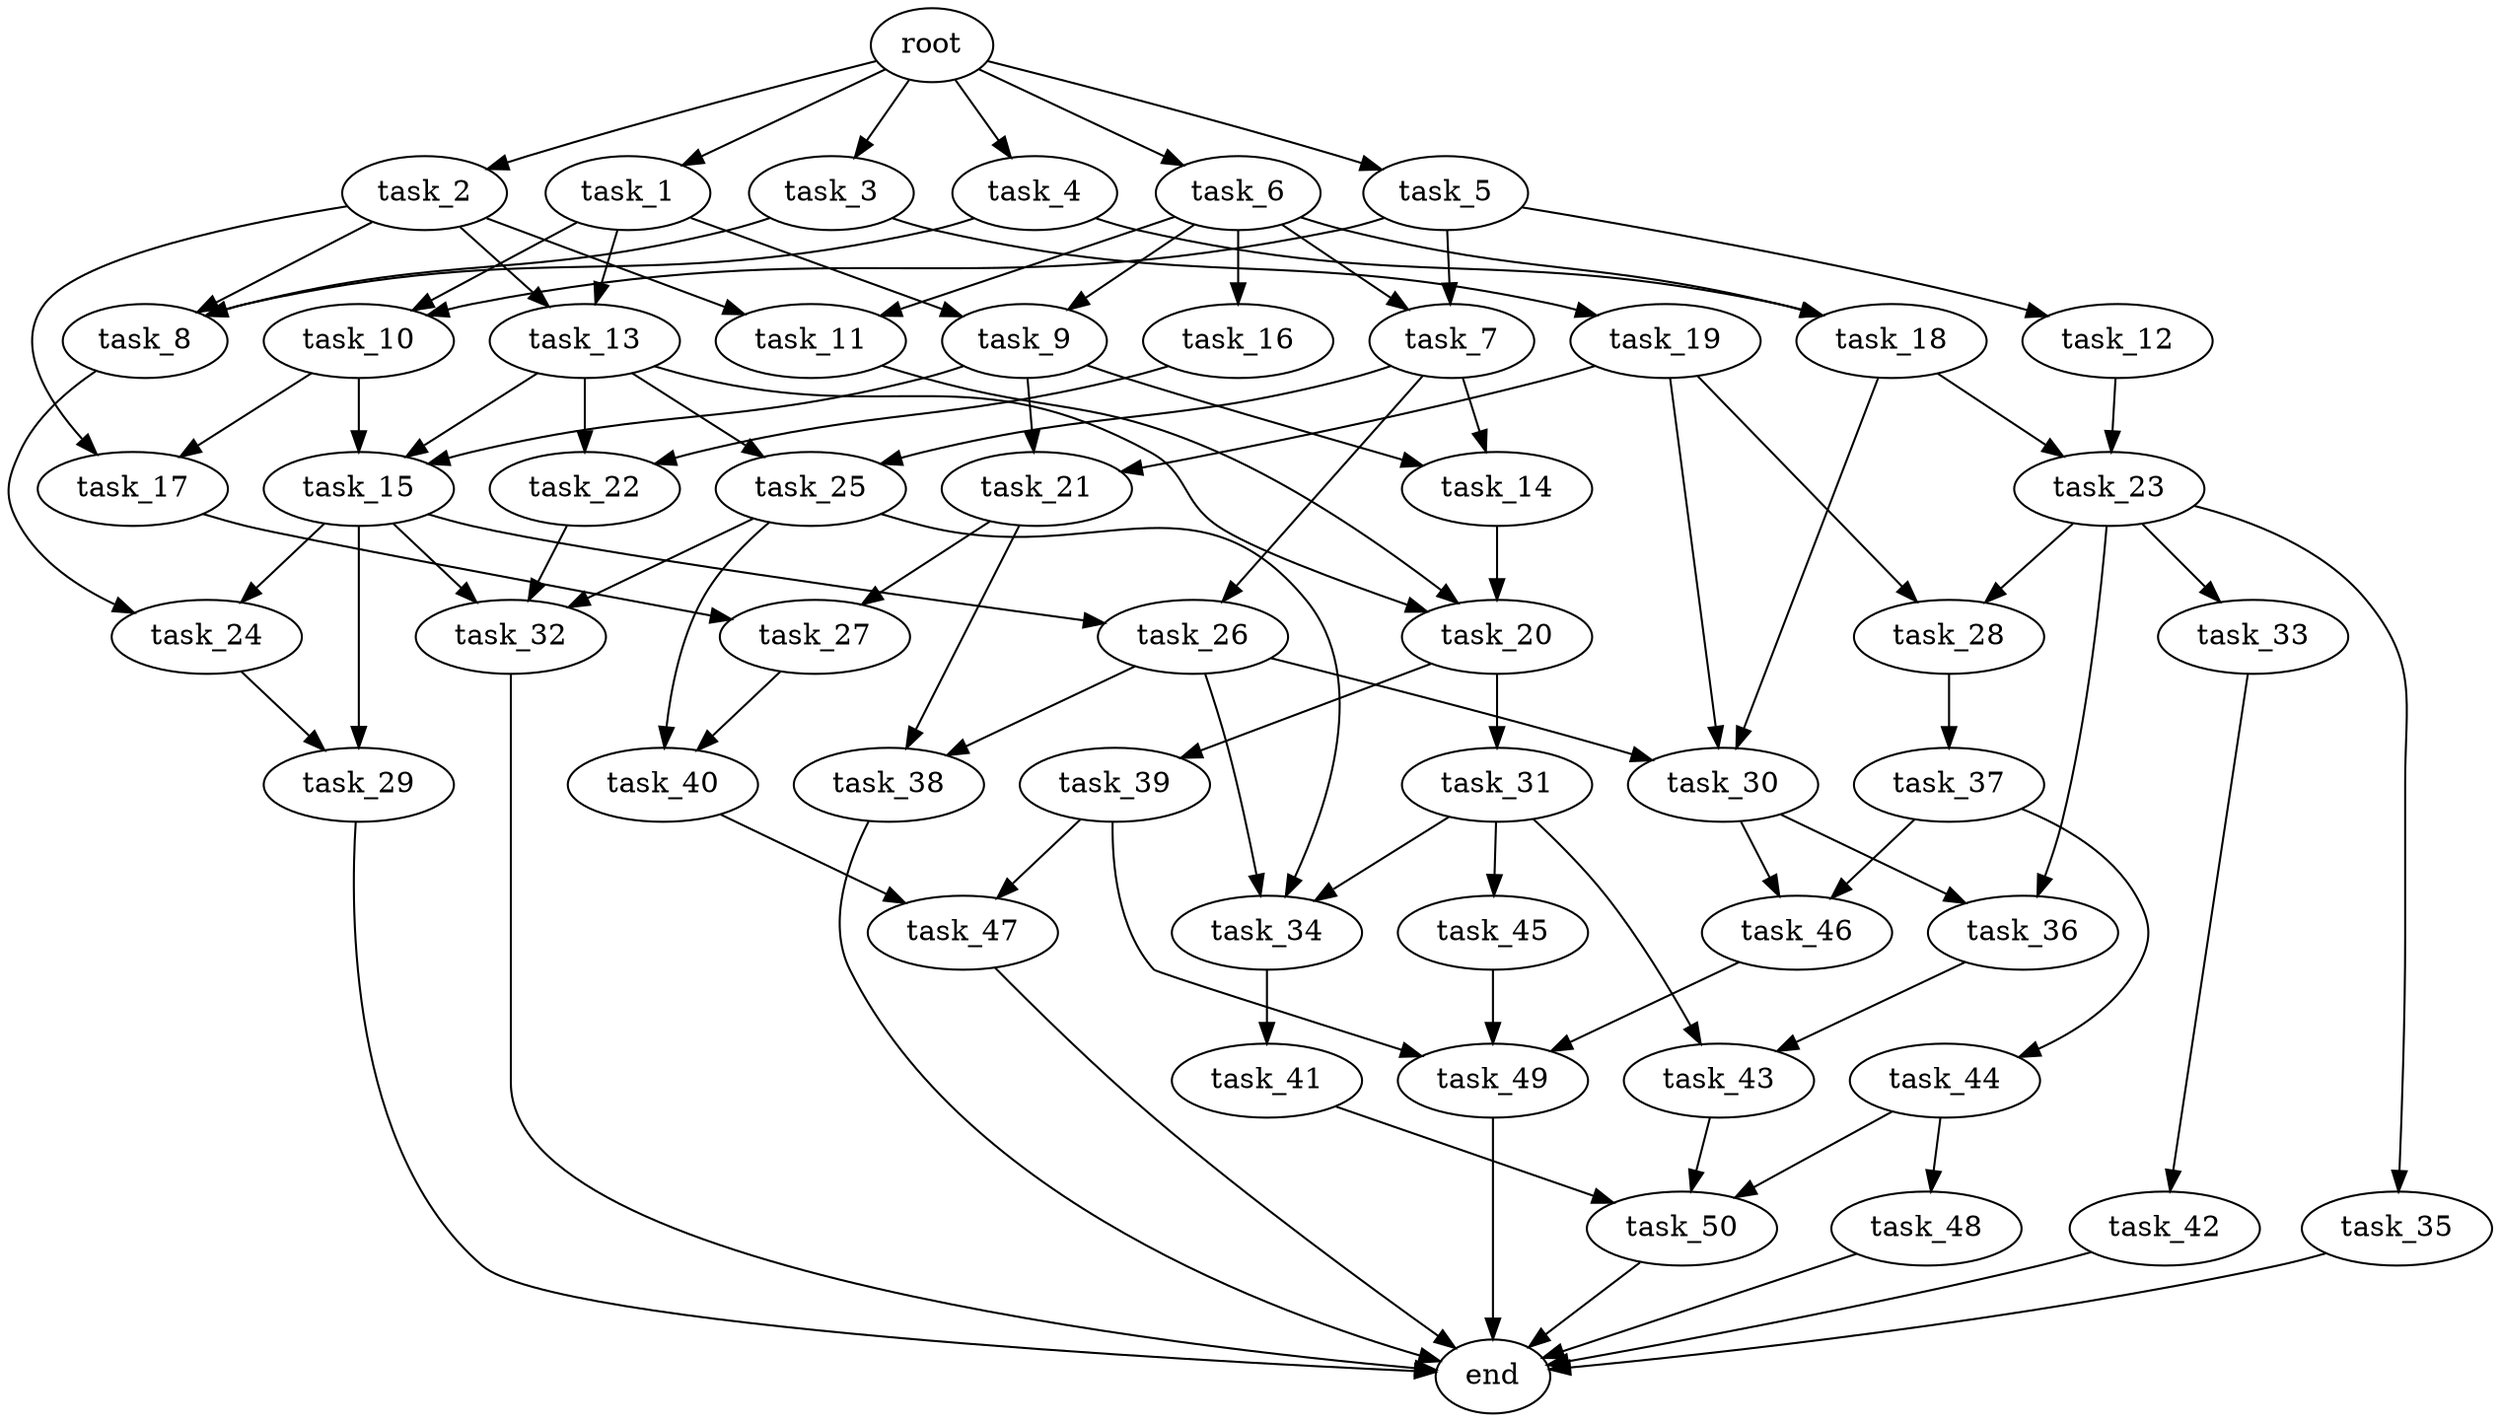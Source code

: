 digraph G {
  root [size="0.000000e+00"];
  task_1 [size="8.463506e+08"];
  task_2 [size="7.419046e+09"];
  task_3 [size="6.967296e+09"];
  task_4 [size="8.425852e+09"];
  task_5 [size="6.981940e+09"];
  task_6 [size="3.537930e+09"];
  task_7 [size="4.351797e+09"];
  task_8 [size="4.747032e+09"];
  task_9 [size="1.686392e+09"];
  task_10 [size="7.851636e+07"];
  task_11 [size="1.207963e+08"];
  task_12 [size="4.149645e+09"];
  task_13 [size="9.302254e+09"];
  task_14 [size="8.890047e+09"];
  task_15 [size="8.879438e+09"];
  task_16 [size="7.184781e+09"];
  task_17 [size="6.693021e+08"];
  task_18 [size="9.928258e+09"];
  task_19 [size="2.047732e+09"];
  task_20 [size="3.061024e+09"];
  task_21 [size="5.800003e+09"];
  task_22 [size="7.831776e+09"];
  task_23 [size="6.971480e+09"];
  task_24 [size="3.189923e+09"];
  task_25 [size="1.842062e+09"];
  task_26 [size="3.131132e+09"];
  task_27 [size="1.176313e+09"];
  task_28 [size="4.093584e+09"];
  task_29 [size="2.129373e+09"];
  task_30 [size="2.280302e+09"];
  task_31 [size="1.623900e+09"];
  task_32 [size="2.785700e+09"];
  task_33 [size="7.323097e+09"];
  task_34 [size="6.060788e+09"];
  task_35 [size="7.184601e+09"];
  task_36 [size="6.868829e+09"];
  task_37 [size="6.835477e+09"];
  task_38 [size="4.627828e+08"];
  task_39 [size="9.058838e+08"];
  task_40 [size="1.285794e+08"];
  task_41 [size="5.562301e+09"];
  task_42 [size="9.459485e+09"];
  task_43 [size="1.255374e+09"];
  task_44 [size="7.121316e+09"];
  task_45 [size="2.839415e+09"];
  task_46 [size="6.561476e+09"];
  task_47 [size="4.485268e+09"];
  task_48 [size="9.520436e+09"];
  task_49 [size="7.376932e+09"];
  task_50 [size="2.394837e+09"];
  end [size="0.000000e+00"];

  root -> task_1 [size="1.000000e-12"];
  root -> task_2 [size="1.000000e-12"];
  root -> task_3 [size="1.000000e-12"];
  root -> task_4 [size="1.000000e-12"];
  root -> task_5 [size="1.000000e-12"];
  root -> task_6 [size="1.000000e-12"];
  task_1 -> task_9 [size="8.431961e+07"];
  task_1 -> task_10 [size="3.925818e+06"];
  task_1 -> task_13 [size="4.651127e+08"];
  task_2 -> task_8 [size="1.582344e+08"];
  task_2 -> task_11 [size="6.039817e+06"];
  task_2 -> task_13 [size="4.651127e+08"];
  task_2 -> task_17 [size="3.346511e+07"];
  task_3 -> task_8 [size="1.582344e+08"];
  task_3 -> task_19 [size="2.047732e+08"];
  task_4 -> task_8 [size="1.582344e+08"];
  task_4 -> task_18 [size="4.964129e+08"];
  task_5 -> task_7 [size="2.175899e+08"];
  task_5 -> task_10 [size="3.925818e+06"];
  task_5 -> task_12 [size="4.149645e+08"];
  task_6 -> task_7 [size="2.175899e+08"];
  task_6 -> task_9 [size="8.431961e+07"];
  task_6 -> task_11 [size="6.039817e+06"];
  task_6 -> task_16 [size="7.184781e+08"];
  task_6 -> task_18 [size="4.964129e+08"];
  task_7 -> task_14 [size="4.445024e+08"];
  task_7 -> task_25 [size="9.210309e+07"];
  task_7 -> task_26 [size="1.565566e+08"];
  task_8 -> task_24 [size="1.594962e+08"];
  task_9 -> task_14 [size="4.445024e+08"];
  task_9 -> task_15 [size="2.959813e+08"];
  task_9 -> task_21 [size="2.900001e+08"];
  task_10 -> task_15 [size="2.959813e+08"];
  task_10 -> task_17 [size="3.346511e+07"];
  task_11 -> task_20 [size="1.020341e+08"];
  task_12 -> task_23 [size="3.485740e+08"];
  task_13 -> task_15 [size="2.959813e+08"];
  task_13 -> task_20 [size="1.020341e+08"];
  task_13 -> task_22 [size="3.915888e+08"];
  task_13 -> task_25 [size="9.210309e+07"];
  task_14 -> task_20 [size="1.020341e+08"];
  task_15 -> task_24 [size="1.594962e+08"];
  task_15 -> task_26 [size="1.565566e+08"];
  task_15 -> task_29 [size="1.064686e+08"];
  task_15 -> task_32 [size="9.285668e+07"];
  task_16 -> task_22 [size="3.915888e+08"];
  task_17 -> task_27 [size="5.881563e+07"];
  task_18 -> task_23 [size="3.485740e+08"];
  task_18 -> task_30 [size="7.601006e+07"];
  task_19 -> task_21 [size="2.900001e+08"];
  task_19 -> task_28 [size="2.046792e+08"];
  task_19 -> task_30 [size="7.601006e+07"];
  task_20 -> task_31 [size="1.623900e+08"];
  task_20 -> task_39 [size="9.058838e+07"];
  task_21 -> task_27 [size="5.881563e+07"];
  task_21 -> task_38 [size="2.313914e+07"];
  task_22 -> task_32 [size="9.285668e+07"];
  task_23 -> task_28 [size="2.046792e+08"];
  task_23 -> task_33 [size="7.323097e+08"];
  task_23 -> task_35 [size="7.184601e+08"];
  task_23 -> task_36 [size="3.434414e+08"];
  task_24 -> task_29 [size="1.064686e+08"];
  task_25 -> task_32 [size="9.285668e+07"];
  task_25 -> task_34 [size="2.020263e+08"];
  task_25 -> task_40 [size="6.428972e+06"];
  task_26 -> task_30 [size="7.601006e+07"];
  task_26 -> task_34 [size="2.020263e+08"];
  task_26 -> task_38 [size="2.313914e+07"];
  task_27 -> task_40 [size="6.428972e+06"];
  task_28 -> task_37 [size="6.835477e+08"];
  task_29 -> end [size="1.000000e-12"];
  task_30 -> task_36 [size="3.434414e+08"];
  task_30 -> task_46 [size="3.280738e+08"];
  task_31 -> task_34 [size="2.020263e+08"];
  task_31 -> task_43 [size="6.276870e+07"];
  task_31 -> task_45 [size="2.839415e+08"];
  task_32 -> end [size="1.000000e-12"];
  task_33 -> task_42 [size="9.459485e+08"];
  task_34 -> task_41 [size="5.562301e+08"];
  task_35 -> end [size="1.000000e-12"];
  task_36 -> task_43 [size="6.276870e+07"];
  task_37 -> task_44 [size="7.121316e+08"];
  task_37 -> task_46 [size="3.280738e+08"];
  task_38 -> end [size="1.000000e-12"];
  task_39 -> task_47 [size="2.242634e+08"];
  task_39 -> task_49 [size="2.458977e+08"];
  task_40 -> task_47 [size="2.242634e+08"];
  task_41 -> task_50 [size="7.982790e+07"];
  task_42 -> end [size="1.000000e-12"];
  task_43 -> task_50 [size="7.982790e+07"];
  task_44 -> task_48 [size="9.520436e+08"];
  task_44 -> task_50 [size="7.982790e+07"];
  task_45 -> task_49 [size="2.458977e+08"];
  task_46 -> task_49 [size="2.458977e+08"];
  task_47 -> end [size="1.000000e-12"];
  task_48 -> end [size="1.000000e-12"];
  task_49 -> end [size="1.000000e-12"];
  task_50 -> end [size="1.000000e-12"];
}
